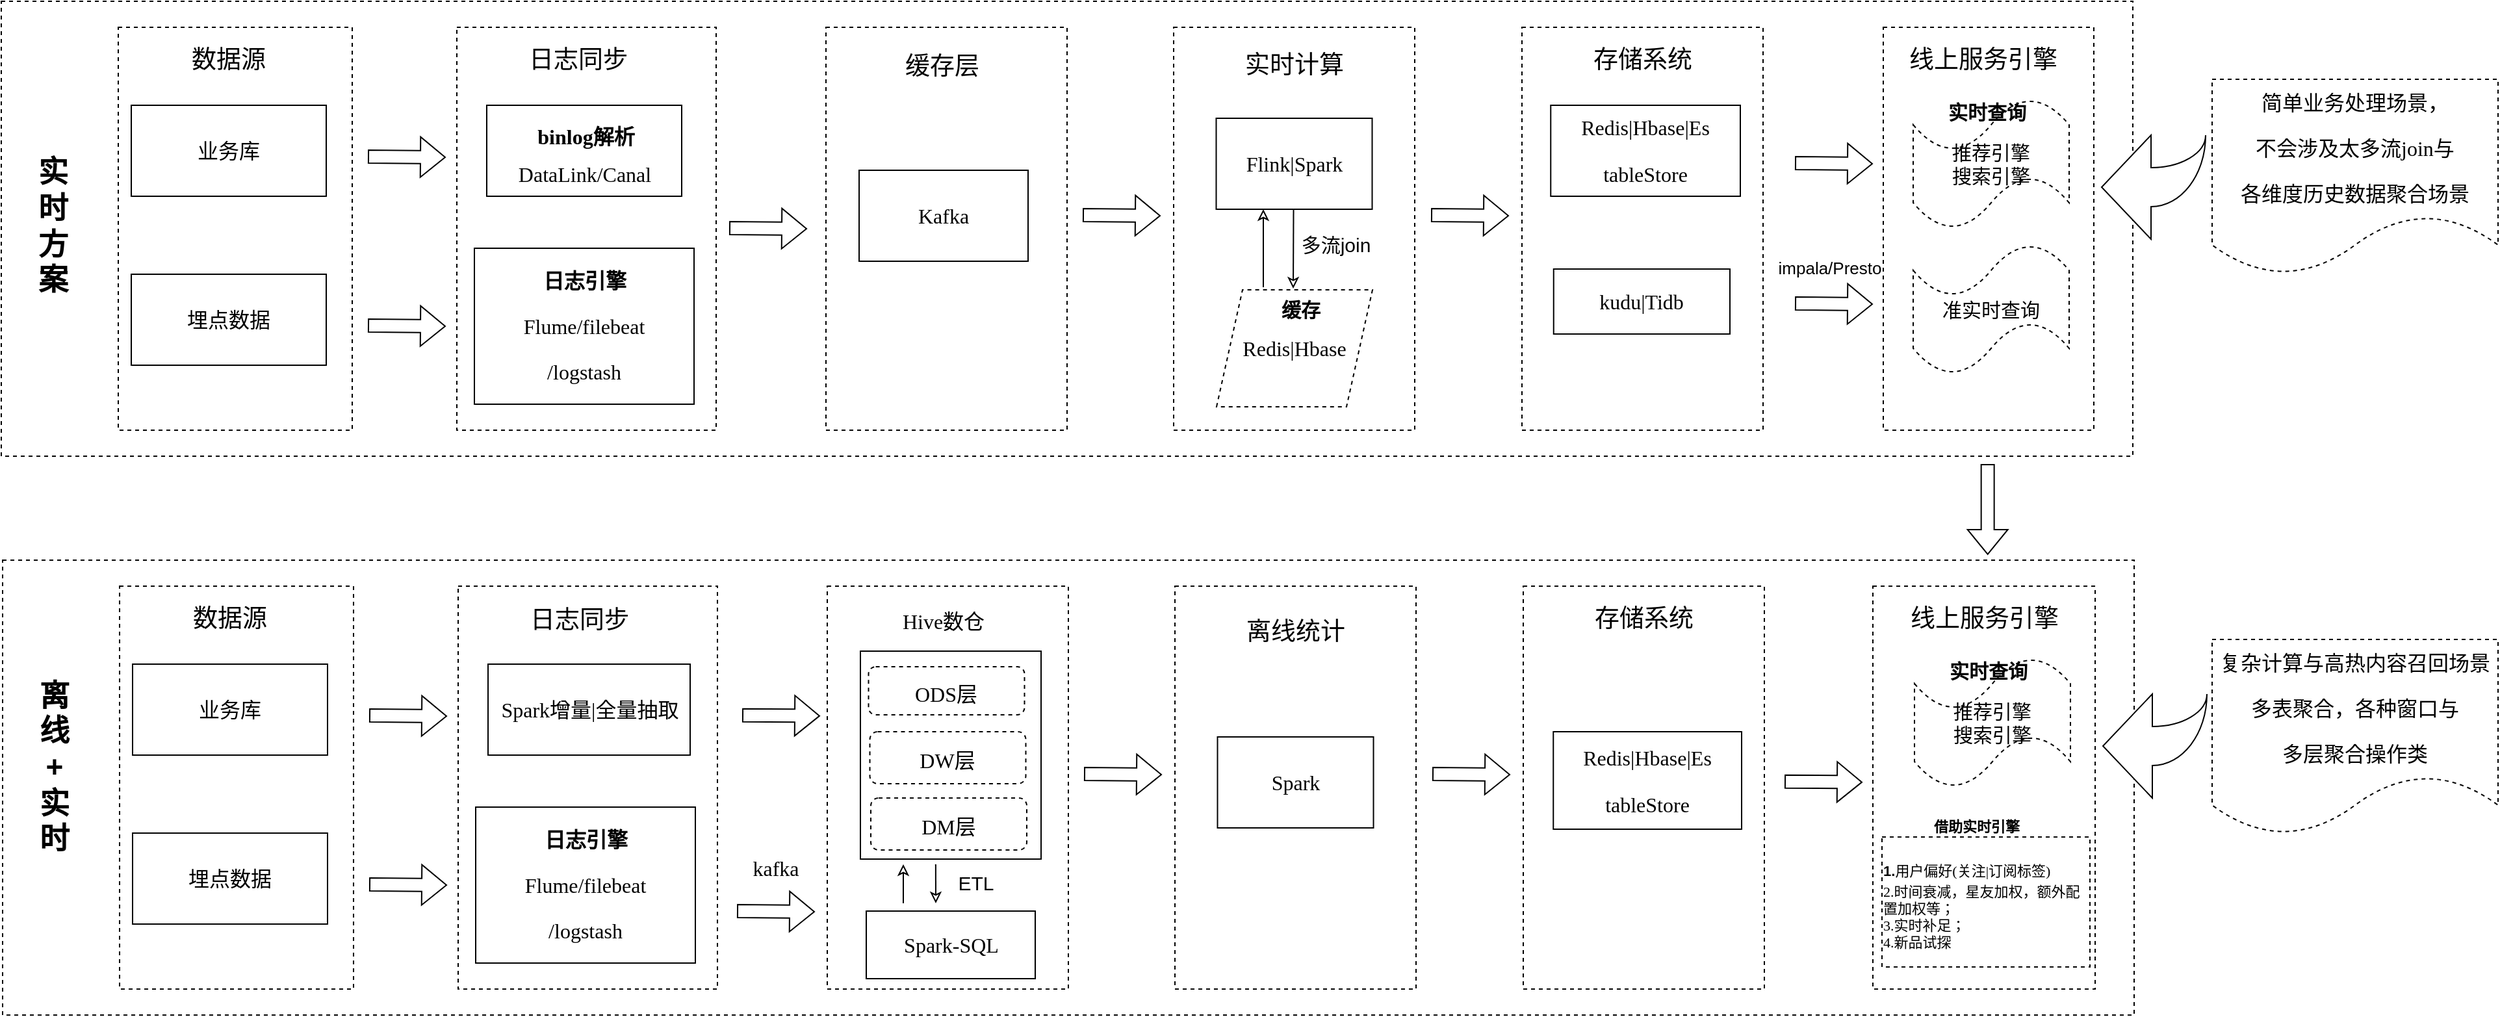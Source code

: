 <mxfile version="16.5.6" type="github">
  <diagram id="tP0htK_A89CHBBAlXfLt" name="Page-1">
    <mxGraphModel dx="1611" dy="1002" grid="1" gridSize="10" guides="1" tooltips="1" connect="1" arrows="1" fold="1" page="1" pageScale="1" pageWidth="2339" pageHeight="3300" math="0" shadow="0">
      <root>
        <mxCell id="0" />
        <mxCell id="1" parent="0" />
        <mxCell id="vU2qt1rbrAaDwHg2KqTE-122" value="" style="rounded=0;whiteSpace=wrap;html=1;shadow=0;dashed=1;sketch=0;fontFamily=Verdana;fontSize=11;" vertex="1" parent="1">
          <mxGeometry x="1491" y="774" width="142" height="130" as="geometry" />
        </mxCell>
        <mxCell id="vU2qt1rbrAaDwHg2KqTE-60" value="" style="rounded=0;whiteSpace=wrap;html=1;shadow=0;dashed=1;sketch=0;fontSize=13;" vertex="1" parent="1">
          <mxGeometry x="30" y="150" width="1640" height="350" as="geometry" />
        </mxCell>
        <mxCell id="vU2qt1rbrAaDwHg2KqTE-56" value="" style="rounded=0;whiteSpace=wrap;html=1;dashed=1;" vertex="1" parent="1">
          <mxGeometry x="1478" y="170" width="162" height="310" as="geometry" />
        </mxCell>
        <mxCell id="vU2qt1rbrAaDwHg2KqTE-27" value="" style="rounded=0;whiteSpace=wrap;html=1;dashed=1;" vertex="1" parent="1">
          <mxGeometry x="932" y="170" width="185.5" height="310" as="geometry" />
        </mxCell>
        <mxCell id="vU2qt1rbrAaDwHg2KqTE-24" value="" style="rounded=0;whiteSpace=wrap;html=1;dashed=1;" vertex="1" parent="1">
          <mxGeometry x="664.5" y="170" width="185.5" height="310" as="geometry" />
        </mxCell>
        <mxCell id="vU2qt1rbrAaDwHg2KqTE-21" value="" style="rounded=0;whiteSpace=wrap;html=1;dashed=1;" vertex="1" parent="1">
          <mxGeometry x="380.5" y="170" width="199.5" height="310" as="geometry" />
        </mxCell>
        <mxCell id="vU2qt1rbrAaDwHg2KqTE-18" value="" style="rounded=0;whiteSpace=wrap;html=1;dashed=1;" vertex="1" parent="1">
          <mxGeometry x="120" y="170" width="180" height="310" as="geometry" />
        </mxCell>
        <mxCell id="vU2qt1rbrAaDwHg2KqTE-1" value="&lt;pre style=&quot;background-color: rgb(255 , 255 , 255) ; font-family: &amp;#34;menlo&amp;#34; ; font-size: 12pt&quot;&gt;&lt;br&gt;&lt;/pre&gt;&lt;pre style=&quot;background-color: rgb(255 , 255 , 255) ; font-family: &amp;#34;menlo&amp;#34; ; font-size: 12pt&quot;&gt;DataLink/Canal&lt;/pre&gt;" style="rounded=0;whiteSpace=wrap;html=1;" vertex="1" parent="1">
          <mxGeometry x="403.5" y="230" width="150" height="70" as="geometry" />
        </mxCell>
        <mxCell id="vU2qt1rbrAaDwHg2KqTE-3" value="&lt;pre style=&quot;background-color: rgb(255 , 255 , 255) ; font-family: &amp;#34;menlo&amp;#34; ; font-size: 12pt&quot;&gt;Kafka&lt;/pre&gt;" style="rounded=0;whiteSpace=wrap;html=1;" vertex="1" parent="1">
          <mxGeometry x="690" y="280" width="130" height="70" as="geometry" />
        </mxCell>
        <mxCell id="vU2qt1rbrAaDwHg2KqTE-4" value="&lt;pre style=&quot;background-color: rgb(255 , 255 , 255) ; font-family: &amp;#34;menlo&amp;#34; ; font-size: 12pt&quot;&gt;Flink|Spark&lt;/pre&gt;" style="rounded=0;whiteSpace=wrap;html=1;" vertex="1" parent="1">
          <mxGeometry x="964.75" y="240" width="120" height="70" as="geometry" />
        </mxCell>
        <mxCell id="vU2qt1rbrAaDwHg2KqTE-7" value="" style="shape=flexArrow;endArrow=classic;html=1;rounded=0;" edge="1" parent="1">
          <mxGeometry width="50" height="50" relative="1" as="geometry">
            <mxPoint x="312" y="269.5" as="sourcePoint" />
            <mxPoint x="372" y="270" as="targetPoint" />
          </mxGeometry>
        </mxCell>
        <mxCell id="vU2qt1rbrAaDwHg2KqTE-10" value="&lt;pre style=&quot;background-color: rgb(255 , 255 , 255) ; font-family: &amp;#34;menlo&amp;#34; ; font-size: 12pt&quot;&gt;业务库&lt;/pre&gt;" style="rounded=0;whiteSpace=wrap;html=1;" vertex="1" parent="1">
          <mxGeometry x="130" y="230" width="150" height="70" as="geometry" />
        </mxCell>
        <mxCell id="vU2qt1rbrAaDwHg2KqTE-15" value="&lt;pre style=&quot;background-color: rgb(255 , 255 , 255) ; font-family: &amp;#34;menlo&amp;#34; ; font-size: 12pt&quot;&gt;埋点数据&lt;/pre&gt;" style="rounded=0;whiteSpace=wrap;html=1;" vertex="1" parent="1">
          <mxGeometry x="130" y="360" width="150" height="70" as="geometry" />
        </mxCell>
        <mxCell id="vU2qt1rbrAaDwHg2KqTE-19" value="&lt;pre style=&quot;background-color: rgb(255 , 255 , 255) ; font-family: &amp;#34;menlo&amp;#34; ; font-size: 12pt&quot;&gt;&lt;br&gt;&lt;/pre&gt;&lt;pre style=&quot;background-color: rgb(255 , 255 , 255) ; font-family: &amp;#34;menlo&amp;#34; ; font-size: 12pt&quot;&gt;Flume/filebeat&lt;/pre&gt;&lt;pre style=&quot;background-color: rgb(255 , 255 , 255) ; font-family: &amp;#34;menlo&amp;#34; ; font-size: 12pt&quot;&gt;/logstash&lt;/pre&gt;" style="rounded=0;whiteSpace=wrap;html=1;" vertex="1" parent="1">
          <mxGeometry x="394" y="340" width="169" height="120" as="geometry" />
        </mxCell>
        <mxCell id="vU2qt1rbrAaDwHg2KqTE-20" value="" style="shape=flexArrow;endArrow=classic;html=1;rounded=0;" edge="1" parent="1">
          <mxGeometry width="50" height="50" relative="1" as="geometry">
            <mxPoint x="312" y="399.5" as="sourcePoint" />
            <mxPoint x="372" y="400" as="targetPoint" />
          </mxGeometry>
        </mxCell>
        <mxCell id="vU2qt1rbrAaDwHg2KqTE-22" value="&lt;font style=&quot;font-size: 19px&quot;&gt;数据源&lt;/font&gt;" style="text;html=1;strokeColor=none;fillColor=none;align=center;verticalAlign=middle;whiteSpace=wrap;rounded=0;dashed=1;" vertex="1" parent="1">
          <mxGeometry x="125" y="180" width="160" height="30" as="geometry" />
        </mxCell>
        <mxCell id="vU2qt1rbrAaDwHg2KqTE-23" value="&lt;span style=&quot;font-size: 19px&quot;&gt;日志同步&lt;/span&gt;" style="text;html=1;strokeColor=none;fillColor=none;align=center;verticalAlign=middle;whiteSpace=wrap;rounded=0;dashed=1;" vertex="1" parent="1">
          <mxGeometry x="393.5" y="180" width="160" height="30" as="geometry" />
        </mxCell>
        <mxCell id="vU2qt1rbrAaDwHg2KqTE-25" value="" style="shape=flexArrow;endArrow=classic;html=1;rounded=0;" edge="1" parent="1">
          <mxGeometry width="50" height="50" relative="1" as="geometry">
            <mxPoint x="590" y="324.5" as="sourcePoint" />
            <mxPoint x="650" y="325" as="targetPoint" />
          </mxGeometry>
        </mxCell>
        <mxCell id="vU2qt1rbrAaDwHg2KqTE-26" value="&lt;span style=&quot;font-size: 19px&quot;&gt;缓存层&lt;/span&gt;" style="text;html=1;strokeColor=none;fillColor=none;align=center;verticalAlign=middle;whiteSpace=wrap;rounded=0;dashed=1;" vertex="1" parent="1">
          <mxGeometry x="674" y="185" width="160" height="30" as="geometry" />
        </mxCell>
        <mxCell id="vU2qt1rbrAaDwHg2KqTE-28" value="" style="shape=flexArrow;endArrow=classic;html=1;rounded=0;" edge="1" parent="1">
          <mxGeometry width="50" height="50" relative="1" as="geometry">
            <mxPoint x="862" y="314.5" as="sourcePoint" />
            <mxPoint x="922" y="315" as="targetPoint" />
          </mxGeometry>
        </mxCell>
        <mxCell id="vU2qt1rbrAaDwHg2KqTE-29" value="&lt;pre style=&quot;background-color: rgb(255 , 255 , 255) ; font-family: &amp;#34;menlo&amp;#34; ; font-size: 12pt&quot;&gt;Redis|Hbase&lt;/pre&gt;" style="shape=parallelogram;perimeter=parallelogramPerimeter;whiteSpace=wrap;html=1;fixedSize=1;dashed=1;fontSize=19;" vertex="1" parent="1">
          <mxGeometry x="965" y="372" width="120" height="90" as="geometry" />
        </mxCell>
        <mxCell id="vU2qt1rbrAaDwHg2KqTE-30" value="&lt;span style=&quot;font-size: 19px&quot;&gt;实时计算&lt;/span&gt;" style="text;html=1;strokeColor=none;fillColor=none;align=center;verticalAlign=middle;whiteSpace=wrap;rounded=0;dashed=1;" vertex="1" parent="1">
          <mxGeometry x="945" y="184" width="160" height="30" as="geometry" />
        </mxCell>
        <mxCell id="vU2qt1rbrAaDwHg2KqTE-31" value="&lt;font size=&quot;1&quot;&gt;&lt;b style=&quot;font-size: 15px&quot;&gt;缓存&lt;/b&gt;&lt;/font&gt;" style="text;html=1;strokeColor=none;fillColor=none;align=center;verticalAlign=middle;whiteSpace=wrap;rounded=0;dashed=1;fontSize=19;" vertex="1" parent="1">
          <mxGeometry x="1000" y="372" width="60" height="30" as="geometry" />
        </mxCell>
        <mxCell id="vU2qt1rbrAaDwHg2KqTE-34" value="&lt;pre style=&quot;background-color: rgb(255 , 255 , 255) ; font-family: &amp;#34;menlo&amp;#34; ; font-size: 12pt&quot;&gt;&lt;b&gt;binlog解析&lt;/b&gt;&lt;/pre&gt;" style="text;html=1;strokeColor=none;fillColor=none;align=center;verticalAlign=middle;whiteSpace=wrap;rounded=0;dashed=1;fontSize=19;" vertex="1" parent="1">
          <mxGeometry x="435.25" y="239" width="90" height="30" as="geometry" />
        </mxCell>
        <mxCell id="vU2qt1rbrAaDwHg2KqTE-35" value="&lt;pre style=&quot;background-color: rgb(255 , 255 , 255) ; font-family: &amp;#34;menlo&amp;#34; ; font-size: 12pt&quot;&gt;&lt;pre style=&quot;font-family: &amp;#34;menlo&amp;#34; ; font-size: 12pt&quot;&gt;&lt;b&gt;日志引擎&lt;/b&gt;&lt;/pre&gt;&lt;/pre&gt;" style="text;html=1;strokeColor=none;fillColor=none;align=center;verticalAlign=middle;whiteSpace=wrap;rounded=0;dashed=1;fontSize=19;" vertex="1" parent="1">
          <mxGeometry x="433.5" y="350" width="90" height="30" as="geometry" />
        </mxCell>
        <mxCell id="vU2qt1rbrAaDwHg2KqTE-36" value="" style="endArrow=classic;html=1;rounded=0;fontSize=15;endFill=0;" edge="1" parent="1">
          <mxGeometry width="50" height="50" relative="1" as="geometry">
            <mxPoint x="1001" y="370" as="sourcePoint" />
            <mxPoint x="1001" y="310" as="targetPoint" />
          </mxGeometry>
        </mxCell>
        <mxCell id="vU2qt1rbrAaDwHg2KqTE-37" value="" style="endArrow=classic;html=1;rounded=0;fontSize=15;endFill=0;entryX=0.4;entryY=-0.033;entryDx=0;entryDy=0;entryPerimeter=0;" edge="1" parent="1" target="vU2qt1rbrAaDwHg2KqTE-31">
          <mxGeometry width="50" height="50" relative="1" as="geometry">
            <mxPoint x="1024.25" y="310" as="sourcePoint" />
            <mxPoint x="1024.25" y="360" as="targetPoint" />
          </mxGeometry>
        </mxCell>
        <mxCell id="vU2qt1rbrAaDwHg2KqTE-38" value="&lt;font size=&quot;1&quot;&gt;&lt;span style=&quot;font-size: 15px&quot;&gt;多流join&lt;/span&gt;&lt;/font&gt;" style="text;html=1;strokeColor=none;fillColor=none;align=center;verticalAlign=middle;whiteSpace=wrap;rounded=0;dashed=1;fontSize=19;" vertex="1" parent="1">
          <mxGeometry x="1027" y="322" width="60" height="30" as="geometry" />
        </mxCell>
        <mxCell id="vU2qt1rbrAaDwHg2KqTE-39" value="" style="rounded=0;whiteSpace=wrap;html=1;dashed=1;" vertex="1" parent="1">
          <mxGeometry x="1200" y="170" width="185.5" height="310" as="geometry" />
        </mxCell>
        <mxCell id="vU2qt1rbrAaDwHg2KqTE-40" value="&lt;pre style=&quot;background-color: rgb(255 , 255 , 255) ; font-family: &amp;#34;menlo&amp;#34; ; font-size: 12pt&quot;&gt;&lt;pre style=&quot;font-family: &amp;#34;menlo&amp;#34; ; font-size: 12pt&quot;&gt;Redis|Hbase|Es&lt;/pre&gt;&lt;pre style=&quot;font-family: &amp;#34;menlo&amp;#34; ; font-size: 12pt&quot;&gt;tableStore&lt;/pre&gt;&lt;/pre&gt;" style="rounded=0;whiteSpace=wrap;html=1;" vertex="1" parent="1">
          <mxGeometry x="1222.13" y="230" width="145.87" height="70" as="geometry" />
        </mxCell>
        <mxCell id="vU2qt1rbrAaDwHg2KqTE-41" value="" style="shape=flexArrow;endArrow=classic;html=1;rounded=0;" edge="1" parent="1">
          <mxGeometry width="50" height="50" relative="1" as="geometry">
            <mxPoint x="1130" y="314.5" as="sourcePoint" />
            <mxPoint x="1190" y="315" as="targetPoint" />
          </mxGeometry>
        </mxCell>
        <mxCell id="vU2qt1rbrAaDwHg2KqTE-43" value="&lt;span style=&quot;font-size: 19px&quot;&gt;存储系统&lt;/span&gt;" style="text;html=1;strokeColor=none;fillColor=none;align=center;verticalAlign=middle;whiteSpace=wrap;rounded=0;dashed=1;" vertex="1" parent="1">
          <mxGeometry x="1213" y="180" width="160" height="30" as="geometry" />
        </mxCell>
        <mxCell id="vU2qt1rbrAaDwHg2KqTE-48" value="&lt;pre style=&quot;background-color: rgb(255 , 255 , 255) ; font-family: &amp;#34;menlo&amp;#34; ; font-size: 12pt&quot;&gt;&lt;pre style=&quot;font-family: &amp;#34;menlo&amp;#34; ; font-size: 12pt&quot;&gt;kudu|Tidb&lt;/pre&gt;&lt;/pre&gt;" style="rounded=0;whiteSpace=wrap;html=1;" vertex="1" parent="1">
          <mxGeometry x="1224.37" y="356" width="135.63" height="50" as="geometry" />
        </mxCell>
        <mxCell id="vU2qt1rbrAaDwHg2KqTE-49" value="" style="shape=flexArrow;endArrow=classic;html=1;rounded=0;" edge="1" parent="1">
          <mxGeometry width="50" height="50" relative="1" as="geometry">
            <mxPoint x="1410" y="274.5" as="sourcePoint" />
            <mxPoint x="1470" y="275" as="targetPoint" />
          </mxGeometry>
        </mxCell>
        <mxCell id="vU2qt1rbrAaDwHg2KqTE-50" value="推荐引擎&lt;br&gt;搜索引擎" style="shape=tape;whiteSpace=wrap;html=1;rounded=1;dashed=1;fontSize=15;" vertex="1" parent="1">
          <mxGeometry x="1501" y="225" width="120" height="100" as="geometry" />
        </mxCell>
        <mxCell id="vU2qt1rbrAaDwHg2KqTE-51" value="" style="shape=flexArrow;endArrow=classic;html=1;rounded=0;" edge="1" parent="1">
          <mxGeometry width="50" height="50" relative="1" as="geometry">
            <mxPoint x="1410" y="382.5" as="sourcePoint" />
            <mxPoint x="1470" y="383" as="targetPoint" />
          </mxGeometry>
        </mxCell>
        <mxCell id="vU2qt1rbrAaDwHg2KqTE-52" value="准实时查询" style="shape=tape;whiteSpace=wrap;html=1;rounded=1;dashed=1;fontSize=15;" vertex="1" parent="1">
          <mxGeometry x="1501" y="337" width="120" height="100" as="geometry" />
        </mxCell>
        <mxCell id="vU2qt1rbrAaDwHg2KqTE-53" value="&lt;font size=&quot;1&quot;&gt;&lt;b style=&quot;font-size: 15px&quot;&gt;实时查询&lt;/b&gt;&lt;/font&gt;" style="text;html=1;strokeColor=none;fillColor=none;align=center;verticalAlign=middle;whiteSpace=wrap;rounded=0;dashed=1;fontSize=19;" vertex="1" parent="1">
          <mxGeometry x="1523" y="220" width="70" height="30" as="geometry" />
        </mxCell>
        <mxCell id="vU2qt1rbrAaDwHg2KqTE-54" value="&lt;font size=&quot;1&quot;&gt;&lt;span style=&quot;font-size: 13px&quot;&gt;impala/Presto&lt;/span&gt;&lt;/font&gt;" style="text;html=1;strokeColor=none;fillColor=none;align=center;verticalAlign=middle;whiteSpace=wrap;rounded=0;dashed=1;fontSize=19;" vertex="1" parent="1">
          <mxGeometry x="1402" y="339" width="70" height="30" as="geometry" />
        </mxCell>
        <mxCell id="vU2qt1rbrAaDwHg2KqTE-57" value="&lt;span style=&quot;font-size: 19px&quot;&gt;线上服务引擎&lt;/span&gt;" style="text;html=1;strokeColor=none;fillColor=none;align=center;verticalAlign=middle;whiteSpace=wrap;rounded=0;dashed=1;" vertex="1" parent="1">
          <mxGeometry x="1475" y="180" width="160" height="30" as="geometry" />
        </mxCell>
        <mxCell id="vU2qt1rbrAaDwHg2KqTE-58" value="&lt;pre style=&quot;background-color: rgb(255 , 255 , 255) ; font-family: &amp;#34;menlo&amp;#34; ; font-size: 12pt&quot;&gt;简单业务处理场景，&lt;/pre&gt;&lt;pre style=&quot;background-color: rgb(255 , 255 , 255) ; font-family: &amp;#34;menlo&amp;#34; ; font-size: 12pt&quot;&gt;不会涉及太多流join与&lt;/pre&gt;&lt;pre style=&quot;background-color: rgb(255 , 255 , 255) ; font-family: &amp;#34;menlo&amp;#34; ; font-size: 12pt&quot;&gt;各维度历史数据聚合场景&lt;/pre&gt;" style="shape=document;whiteSpace=wrap;html=1;boundedLbl=1;rounded=1;dashed=1;fontSize=13;" vertex="1" parent="1">
          <mxGeometry x="1731" y="210" width="220" height="150" as="geometry" />
        </mxCell>
        <mxCell id="vU2qt1rbrAaDwHg2KqTE-59" value="" style="html=1;shadow=0;dashed=0;align=center;verticalAlign=middle;shape=mxgraph.arrows2.jumpInArrow;dy=15;dx=38;arrowHead=80;rounded=1;fontSize=13;rotation=-180;sketch=0;" vertex="1" parent="1">
          <mxGeometry x="1646" y="253" width="80" height="80" as="geometry" />
        </mxCell>
        <mxCell id="vU2qt1rbrAaDwHg2KqTE-61" value="&lt;font style=&quot;font-size: 23px&quot;&gt;&lt;b&gt;实&lt;br&gt;时&lt;br&gt;方&lt;br&gt;案&lt;/b&gt;&lt;/font&gt;" style="text;html=1;strokeColor=none;fillColor=none;align=center;verticalAlign=middle;whiteSpace=wrap;rounded=0;shadow=0;dashed=1;sketch=0;fontSize=13;" vertex="1" parent="1">
          <mxGeometry x="50" y="233" width="40" height="180" as="geometry" />
        </mxCell>
        <mxCell id="vU2qt1rbrAaDwHg2KqTE-62" value="" style="rounded=0;whiteSpace=wrap;html=1;shadow=0;dashed=1;sketch=0;fontSize=13;" vertex="1" parent="1">
          <mxGeometry x="31" y="580" width="1640" height="350" as="geometry" />
        </mxCell>
        <mxCell id="vU2qt1rbrAaDwHg2KqTE-63" value="" style="rounded=0;whiteSpace=wrap;html=1;dashed=1;" vertex="1" parent="1">
          <mxGeometry x="1470" y="600" width="171" height="310" as="geometry" />
        </mxCell>
        <mxCell id="vU2qt1rbrAaDwHg2KqTE-64" value="" style="rounded=0;whiteSpace=wrap;html=1;dashed=1;" vertex="1" parent="1">
          <mxGeometry x="933" y="600" width="185.5" height="310" as="geometry" />
        </mxCell>
        <mxCell id="vU2qt1rbrAaDwHg2KqTE-65" value="" style="rounded=0;whiteSpace=wrap;html=1;dashed=1;" vertex="1" parent="1">
          <mxGeometry x="665.5" y="600" width="185.5" height="310" as="geometry" />
        </mxCell>
        <mxCell id="vU2qt1rbrAaDwHg2KqTE-66" value="" style="rounded=0;whiteSpace=wrap;html=1;dashed=1;" vertex="1" parent="1">
          <mxGeometry x="381.5" y="600" width="199.5" height="310" as="geometry" />
        </mxCell>
        <mxCell id="vU2qt1rbrAaDwHg2KqTE-67" value="" style="rounded=0;whiteSpace=wrap;html=1;dashed=1;" vertex="1" parent="1">
          <mxGeometry x="121" y="600" width="180" height="310" as="geometry" />
        </mxCell>
        <mxCell id="vU2qt1rbrAaDwHg2KqTE-68" value="&lt;pre style=&quot;background-color: rgb(255 , 255 , 255) ; font-family: &amp;#34;menlo&amp;#34; ; font-size: 12pt&quot;&gt;Spark增量|全量抽取&lt;/pre&gt;" style="rounded=0;whiteSpace=wrap;html=1;" vertex="1" parent="1">
          <mxGeometry x="404.5" y="660" width="155.5" height="70" as="geometry" />
        </mxCell>
        <mxCell id="vU2qt1rbrAaDwHg2KqTE-69" value="&lt;pre style=&quot;background-color: rgb(255 , 255 , 255) ; font-family: &amp;#34;menlo&amp;#34; ; font-size: 12pt&quot;&gt;&lt;pre style=&quot;font-family: &amp;#34;menlo&amp;#34; ; font-size: 12pt&quot;&gt;&lt;br&gt;&lt;/pre&gt;&lt;/pre&gt;" style="rounded=0;whiteSpace=wrap;html=1;" vertex="1" parent="1">
          <mxGeometry x="691" y="650" width="139" height="160" as="geometry" />
        </mxCell>
        <mxCell id="vU2qt1rbrAaDwHg2KqTE-70" value="&lt;pre style=&quot;background-color: rgb(255 , 255 , 255) ; font-family: &amp;#34;menlo&amp;#34; ; font-size: 12pt&quot;&gt;Spark&lt;/pre&gt;" style="rounded=0;whiteSpace=wrap;html=1;" vertex="1" parent="1">
          <mxGeometry x="965.75" y="716" width="120" height="70" as="geometry" />
        </mxCell>
        <mxCell id="vU2qt1rbrAaDwHg2KqTE-71" value="" style="shape=flexArrow;endArrow=classic;html=1;rounded=0;" edge="1" parent="1">
          <mxGeometry width="50" height="50" relative="1" as="geometry">
            <mxPoint x="313" y="699.5" as="sourcePoint" />
            <mxPoint x="373" y="700" as="targetPoint" />
          </mxGeometry>
        </mxCell>
        <mxCell id="vU2qt1rbrAaDwHg2KqTE-72" value="&lt;pre style=&quot;background-color: rgb(255 , 255 , 255) ; font-family: &amp;#34;menlo&amp;#34; ; font-size: 12pt&quot;&gt;业务库&lt;/pre&gt;" style="rounded=0;whiteSpace=wrap;html=1;" vertex="1" parent="1">
          <mxGeometry x="131" y="660" width="150" height="70" as="geometry" />
        </mxCell>
        <mxCell id="vU2qt1rbrAaDwHg2KqTE-73" value="&lt;pre style=&quot;background-color: rgb(255 , 255 , 255) ; font-family: &amp;#34;menlo&amp;#34; ; font-size: 12pt&quot;&gt;埋点数据&lt;/pre&gt;" style="rounded=0;whiteSpace=wrap;html=1;" vertex="1" parent="1">
          <mxGeometry x="131" y="790" width="150" height="70" as="geometry" />
        </mxCell>
        <mxCell id="vU2qt1rbrAaDwHg2KqTE-74" value="&lt;pre style=&quot;background-color: rgb(255 , 255 , 255) ; font-family: &amp;#34;menlo&amp;#34; ; font-size: 12pt&quot;&gt;&lt;br&gt;&lt;/pre&gt;&lt;pre style=&quot;background-color: rgb(255 , 255 , 255) ; font-family: &amp;#34;menlo&amp;#34; ; font-size: 12pt&quot;&gt;Flume/filebeat&lt;/pre&gt;&lt;pre style=&quot;background-color: rgb(255 , 255 , 255) ; font-family: &amp;#34;menlo&amp;#34; ; font-size: 12pt&quot;&gt;/logstash&lt;/pre&gt;" style="rounded=0;whiteSpace=wrap;html=1;" vertex="1" parent="1">
          <mxGeometry x="395" y="770" width="169" height="120" as="geometry" />
        </mxCell>
        <mxCell id="vU2qt1rbrAaDwHg2KqTE-75" value="" style="shape=flexArrow;endArrow=classic;html=1;rounded=0;" edge="1" parent="1">
          <mxGeometry width="50" height="50" relative="1" as="geometry">
            <mxPoint x="313" y="829.5" as="sourcePoint" />
            <mxPoint x="373" y="830" as="targetPoint" />
          </mxGeometry>
        </mxCell>
        <mxCell id="vU2qt1rbrAaDwHg2KqTE-76" value="&lt;font style=&quot;font-size: 19px&quot;&gt;数据源&lt;/font&gt;" style="text;html=1;strokeColor=none;fillColor=none;align=center;verticalAlign=middle;whiteSpace=wrap;rounded=0;dashed=1;" vertex="1" parent="1">
          <mxGeometry x="126" y="610" width="160" height="30" as="geometry" />
        </mxCell>
        <mxCell id="vU2qt1rbrAaDwHg2KqTE-77" value="&lt;span style=&quot;font-size: 19px&quot;&gt;日志同步&lt;/span&gt;" style="text;html=1;strokeColor=none;fillColor=none;align=center;verticalAlign=middle;whiteSpace=wrap;rounded=0;dashed=1;" vertex="1" parent="1">
          <mxGeometry x="394.5" y="611" width="160" height="30" as="geometry" />
        </mxCell>
        <mxCell id="vU2qt1rbrAaDwHg2KqTE-78" value="" style="shape=flexArrow;endArrow=classic;html=1;rounded=0;" edge="1" parent="1">
          <mxGeometry width="50" height="50" relative="1" as="geometry">
            <mxPoint x="600" y="699.33" as="sourcePoint" />
            <mxPoint x="660" y="699.83" as="targetPoint" />
          </mxGeometry>
        </mxCell>
        <mxCell id="vU2qt1rbrAaDwHg2KqTE-79" value="&lt;pre style=&quot;font-size: 12pt ; font-family: &amp;#34;menlo&amp;#34;&quot;&gt;Hive数仓&lt;/pre&gt;" style="text;html=1;strokeColor=none;fillColor=none;align=center;verticalAlign=middle;whiteSpace=wrap;rounded=0;dashed=1;" vertex="1" parent="1">
          <mxGeometry x="675" y="612" width="160" height="30" as="geometry" />
        </mxCell>
        <mxCell id="vU2qt1rbrAaDwHg2KqTE-80" value="" style="shape=flexArrow;endArrow=classic;html=1;rounded=0;" edge="1" parent="1">
          <mxGeometry width="50" height="50" relative="1" as="geometry">
            <mxPoint x="863" y="744.5" as="sourcePoint" />
            <mxPoint x="923" y="745" as="targetPoint" />
          </mxGeometry>
        </mxCell>
        <mxCell id="vU2qt1rbrAaDwHg2KqTE-82" value="&lt;span style=&quot;font-size: 19px&quot;&gt;离线统计&lt;/span&gt;" style="text;html=1;strokeColor=none;fillColor=none;align=center;verticalAlign=middle;whiteSpace=wrap;rounded=0;dashed=1;" vertex="1" parent="1">
          <mxGeometry x="946" y="620" width="160" height="30" as="geometry" />
        </mxCell>
        <mxCell id="vU2qt1rbrAaDwHg2KqTE-85" value="&lt;pre style=&quot;background-color: rgb(255 , 255 , 255) ; font-family: &amp;#34;menlo&amp;#34; ; font-size: 12pt&quot;&gt;&lt;pre style=&quot;font-family: &amp;#34;menlo&amp;#34; ; font-size: 12pt&quot;&gt;&lt;b&gt;日志引擎&lt;/b&gt;&lt;/pre&gt;&lt;/pre&gt;" style="text;html=1;strokeColor=none;fillColor=none;align=center;verticalAlign=middle;whiteSpace=wrap;rounded=0;dashed=1;fontSize=19;" vertex="1" parent="1">
          <mxGeometry x="434.5" y="780" width="90" height="30" as="geometry" />
        </mxCell>
        <mxCell id="vU2qt1rbrAaDwHg2KqTE-89" value="" style="rounded=0;whiteSpace=wrap;html=1;dashed=1;" vertex="1" parent="1">
          <mxGeometry x="1201" y="600" width="185.5" height="310" as="geometry" />
        </mxCell>
        <mxCell id="vU2qt1rbrAaDwHg2KqTE-90" value="&lt;pre style=&quot;background-color: rgb(255 , 255 , 255) ; font-family: &amp;#34;menlo&amp;#34; ; font-size: 12pt&quot;&gt;&lt;pre style=&quot;font-family: &amp;#34;menlo&amp;#34; ; font-size: 12pt&quot;&gt;Redis|Hbase|Es&lt;/pre&gt;&lt;pre style=&quot;font-family: &amp;#34;menlo&amp;#34; ; font-size: 12pt&quot;&gt;tableStore&lt;/pre&gt;&lt;/pre&gt;" style="rounded=0;whiteSpace=wrap;html=1;" vertex="1" parent="1">
          <mxGeometry x="1224.13" y="712" width="144.87" height="75" as="geometry" />
        </mxCell>
        <mxCell id="vU2qt1rbrAaDwHg2KqTE-91" value="" style="shape=flexArrow;endArrow=classic;html=1;rounded=0;" edge="1" parent="1">
          <mxGeometry width="50" height="50" relative="1" as="geometry">
            <mxPoint x="1131" y="744.5" as="sourcePoint" />
            <mxPoint x="1191" y="745" as="targetPoint" />
          </mxGeometry>
        </mxCell>
        <mxCell id="vU2qt1rbrAaDwHg2KqTE-92" value="&lt;span style=&quot;font-size: 19px&quot;&gt;存储系统&lt;/span&gt;" style="text;html=1;strokeColor=none;fillColor=none;align=center;verticalAlign=middle;whiteSpace=wrap;rounded=0;dashed=1;" vertex="1" parent="1">
          <mxGeometry x="1214" y="610" width="160" height="30" as="geometry" />
        </mxCell>
        <mxCell id="vU2qt1rbrAaDwHg2KqTE-94" value="" style="shape=flexArrow;endArrow=classic;html=1;rounded=0;" edge="1" parent="1">
          <mxGeometry width="50" height="50" relative="1" as="geometry">
            <mxPoint x="1402" y="750.33" as="sourcePoint" />
            <mxPoint x="1462" y="750.83" as="targetPoint" />
          </mxGeometry>
        </mxCell>
        <mxCell id="vU2qt1rbrAaDwHg2KqTE-95" value="推荐引擎&lt;br&gt;搜索引擎" style="shape=tape;whiteSpace=wrap;html=1;rounded=1;dashed=1;fontSize=15;" vertex="1" parent="1">
          <mxGeometry x="1502" y="655" width="120" height="100" as="geometry" />
        </mxCell>
        <mxCell id="vU2qt1rbrAaDwHg2KqTE-98" value="&lt;font size=&quot;1&quot;&gt;&lt;b style=&quot;font-size: 15px&quot;&gt;实时查询&lt;/b&gt;&lt;/font&gt;" style="text;html=1;strokeColor=none;fillColor=none;align=center;verticalAlign=middle;whiteSpace=wrap;rounded=0;dashed=1;fontSize=19;" vertex="1" parent="1">
          <mxGeometry x="1524" y="650" width="70" height="30" as="geometry" />
        </mxCell>
        <mxCell id="vU2qt1rbrAaDwHg2KqTE-100" value="&lt;span style=&quot;font-size: 19px&quot;&gt;线上服务引擎&lt;/span&gt;" style="text;html=1;strokeColor=none;fillColor=none;align=center;verticalAlign=middle;whiteSpace=wrap;rounded=0;dashed=1;" vertex="1" parent="1">
          <mxGeometry x="1476" y="610" width="160" height="30" as="geometry" />
        </mxCell>
        <mxCell id="vU2qt1rbrAaDwHg2KqTE-102" value="" style="html=1;shadow=0;dashed=0;align=center;verticalAlign=middle;shape=mxgraph.arrows2.jumpInArrow;dy=15;dx=38;arrowHead=80;rounded=1;fontSize=13;rotation=-180;sketch=0;" vertex="1" parent="1">
          <mxGeometry x="1647" y="683" width="80" height="80" as="geometry" />
        </mxCell>
        <mxCell id="vU2qt1rbrAaDwHg2KqTE-103" value="&lt;font style=&quot;font-size: 23px&quot;&gt;&lt;b&gt;离线&lt;br&gt;+&lt;br&gt;实&lt;br&gt;时&lt;br&gt;&lt;br&gt;&lt;/b&gt;&lt;/font&gt;" style="text;html=1;strokeColor=none;fillColor=none;align=center;verticalAlign=middle;whiteSpace=wrap;rounded=0;shadow=0;dashed=1;sketch=0;fontSize=13;" vertex="1" parent="1">
          <mxGeometry x="51" y="663" width="40" height="180" as="geometry" />
        </mxCell>
        <mxCell id="vU2qt1rbrAaDwHg2KqTE-104" value="" style="shape=flexArrow;endArrow=classic;html=1;rounded=0;" edge="1" parent="1">
          <mxGeometry width="50" height="50" relative="1" as="geometry">
            <mxPoint x="596" y="850.0" as="sourcePoint" />
            <mxPoint x="656" y="850.5" as="targetPoint" />
          </mxGeometry>
        </mxCell>
        <mxCell id="vU2qt1rbrAaDwHg2KqTE-105" value="&lt;pre style=&quot;background-color: rgb(255 , 255 , 255) ; font-family: &amp;#34;menlo&amp;#34; ; font-size: 12pt&quot;&gt;&lt;pre style=&quot;font-family: &amp;#34;menlo&amp;#34; ; font-size: 12pt&quot;&gt;kafka&lt;/pre&gt;&lt;/pre&gt;" style="text;html=1;strokeColor=none;fillColor=none;align=center;verticalAlign=middle;whiteSpace=wrap;rounded=0;dashed=1;fontSize=19;" vertex="1" parent="1">
          <mxGeometry x="581" y="802" width="90" height="30" as="geometry" />
        </mxCell>
        <mxCell id="vU2qt1rbrAaDwHg2KqTE-108" value="&lt;pre style=&quot;background-color: rgb(255 , 255 , 255) ; font-family: &amp;#34;menlo&amp;#34; ; font-size: 12pt&quot;&gt;Spark-SQL&lt;/pre&gt;" style="rounded=0;whiteSpace=wrap;html=1;" vertex="1" parent="1">
          <mxGeometry x="695.5" y="850" width="130" height="52" as="geometry" />
        </mxCell>
        <mxCell id="vU2qt1rbrAaDwHg2KqTE-109" value="&lt;font style=&quot;font-size: 16px&quot;&gt;ODS层&lt;/font&gt;" style="rounded=1;whiteSpace=wrap;html=1;shadow=0;dashed=1;sketch=0;fontFamily=Verdana;fontSize=23;" vertex="1" parent="1">
          <mxGeometry x="697.25" y="662" width="120" height="37" as="geometry" />
        </mxCell>
        <mxCell id="vU2qt1rbrAaDwHg2KqTE-110" value="&lt;span style=&quot;font-size: 16px&quot;&gt;DW层&lt;/span&gt;" style="rounded=1;whiteSpace=wrap;html=1;shadow=0;dashed=1;sketch=0;fontFamily=Verdana;fontSize=23;" vertex="1" parent="1">
          <mxGeometry x="698.25" y="712" width="120" height="40" as="geometry" />
        </mxCell>
        <mxCell id="vU2qt1rbrAaDwHg2KqTE-111" value="&lt;span style=&quot;font-size: 16px&quot;&gt;DM层&lt;/span&gt;" style="rounded=1;whiteSpace=wrap;html=1;shadow=0;dashed=1;sketch=0;fontFamily=Verdana;fontSize=23;" vertex="1" parent="1">
          <mxGeometry x="699" y="763" width="120" height="40" as="geometry" />
        </mxCell>
        <mxCell id="vU2qt1rbrAaDwHg2KqTE-113" value="" style="endArrow=classic;html=1;rounded=0;fontSize=15;endFill=0;" edge="1" parent="1">
          <mxGeometry width="50" height="50" relative="1" as="geometry">
            <mxPoint x="724" y="844" as="sourcePoint" />
            <mxPoint x="724" y="814" as="targetPoint" />
          </mxGeometry>
        </mxCell>
        <mxCell id="vU2qt1rbrAaDwHg2KqTE-114" value="&lt;font size=&quot;1&quot;&gt;&lt;span style=&quot;font-size: 15px&quot;&gt;ETL&lt;/span&gt;&lt;/font&gt;" style="text;html=1;strokeColor=none;fillColor=none;align=center;verticalAlign=middle;whiteSpace=wrap;rounded=0;dashed=1;fontSize=19;" vertex="1" parent="1">
          <mxGeometry x="750" y="813" width="60" height="30" as="geometry" />
        </mxCell>
        <mxCell id="vU2qt1rbrAaDwHg2KqTE-117" value="" style="endArrow=classic;html=1;rounded=0;fontSize=15;endFill=0;" edge="1" parent="1">
          <mxGeometry width="50" height="50" relative="1" as="geometry">
            <mxPoint x="748.92" y="814" as="sourcePoint" />
            <mxPoint x="749" y="844" as="targetPoint" />
          </mxGeometry>
        </mxCell>
        <mxCell id="vU2qt1rbrAaDwHg2KqTE-119" value="" style="shape=flexArrow;endArrow=classic;html=1;rounded=0;fontFamily=Verdana;fontSize=16;" edge="1" parent="1">
          <mxGeometry width="50" height="50" relative="1" as="geometry">
            <mxPoint x="1558.33" y="506" as="sourcePoint" />
            <mxPoint x="1558.33" y="576" as="targetPoint" />
          </mxGeometry>
        </mxCell>
        <mxCell id="vU2qt1rbrAaDwHg2KqTE-121" value="&lt;div style=&quot;text-align: left&quot;&gt;&lt;b style=&quot;font-size: 11px&quot;&gt;1.&lt;/b&gt;&lt;span style=&quot;font-size: 11px ; background-color: rgb(255 , 255 , 255) ; font-family: &amp;#34;menlo&amp;#34;&quot;&gt;用户偏好(关注|订阅标签)&lt;/span&gt;&lt;/div&gt;&lt;font style=&quot;font-size: 11px&quot;&gt;&lt;div style=&quot;text-align: left&quot;&gt;&lt;span style=&quot;background-color: rgb(255 , 255 , 255) ; font-family: &amp;#34;menlo&amp;#34;&quot;&gt;2.时间衰减，星友加权，额外配置加权等；&lt;/span&gt;&lt;/div&gt;&lt;div style=&quot;text-align: left&quot;&gt;&lt;span style=&quot;background-color: rgb(255 , 255 , 255) ; font-family: &amp;#34;menlo&amp;#34;&quot;&gt;3.实时补足；&lt;/span&gt;&lt;/div&gt;&lt;div style=&quot;text-align: left&quot;&gt;&lt;span style=&quot;background-color: rgb(255 , 255 , 255) ; font-family: &amp;#34;menlo&amp;#34;&quot;&gt;4.新品试探&lt;/span&gt;&lt;/div&gt;&lt;/font&gt;" style="text;html=1;strokeColor=default;fillColor=none;align=center;verticalAlign=middle;whiteSpace=wrap;rounded=0;dashed=1;fontSize=19;" vertex="1" parent="1">
          <mxGeometry x="1477" y="793" width="160" height="100" as="geometry" />
        </mxCell>
        <mxCell id="vU2qt1rbrAaDwHg2KqTE-123" value="&lt;b&gt;借助实时引擎&lt;/b&gt;" style="text;html=1;strokeColor=none;fillColor=none;align=center;verticalAlign=middle;whiteSpace=wrap;rounded=0;shadow=0;dashed=1;sketch=0;fontFamily=Verdana;fontSize=11;" vertex="1" parent="1">
          <mxGeometry x="1510" y="770" width="80" height="30" as="geometry" />
        </mxCell>
        <mxCell id="vU2qt1rbrAaDwHg2KqTE-124" value="&lt;pre style=&quot;background-color: rgb(255 , 255 , 255) ; font-family: &amp;#34;menlo&amp;#34; ; font-size: 12pt&quot;&gt;&lt;pre style=&quot;font-family: &amp;#34;menlo&amp;#34; ; font-size: 12pt&quot;&gt;&lt;span style=&quot;font-size: 12pt&quot;&gt;复杂计算与高热内容召回场景&lt;/span&gt;&lt;/pre&gt;&lt;pre style=&quot;font-family: &amp;#34;menlo&amp;#34; ; font-size: 12pt&quot;&gt;&lt;pre style=&quot;font-family: &amp;#34;menlo&amp;#34; ; font-size: 12pt&quot;&gt;多表聚合，各种窗口与&lt;/pre&gt;&lt;pre style=&quot;font-family: &amp;#34;menlo&amp;#34; ; font-size: 12pt&quot;&gt;多层聚合操作类&lt;/pre&gt;&lt;/pre&gt;&lt;/pre&gt;" style="shape=document;whiteSpace=wrap;html=1;boundedLbl=1;rounded=1;dashed=1;fontSize=13;align=center;" vertex="1" parent="1">
          <mxGeometry x="1731" y="641" width="220" height="150" as="geometry" />
        </mxCell>
      </root>
    </mxGraphModel>
  </diagram>
</mxfile>

